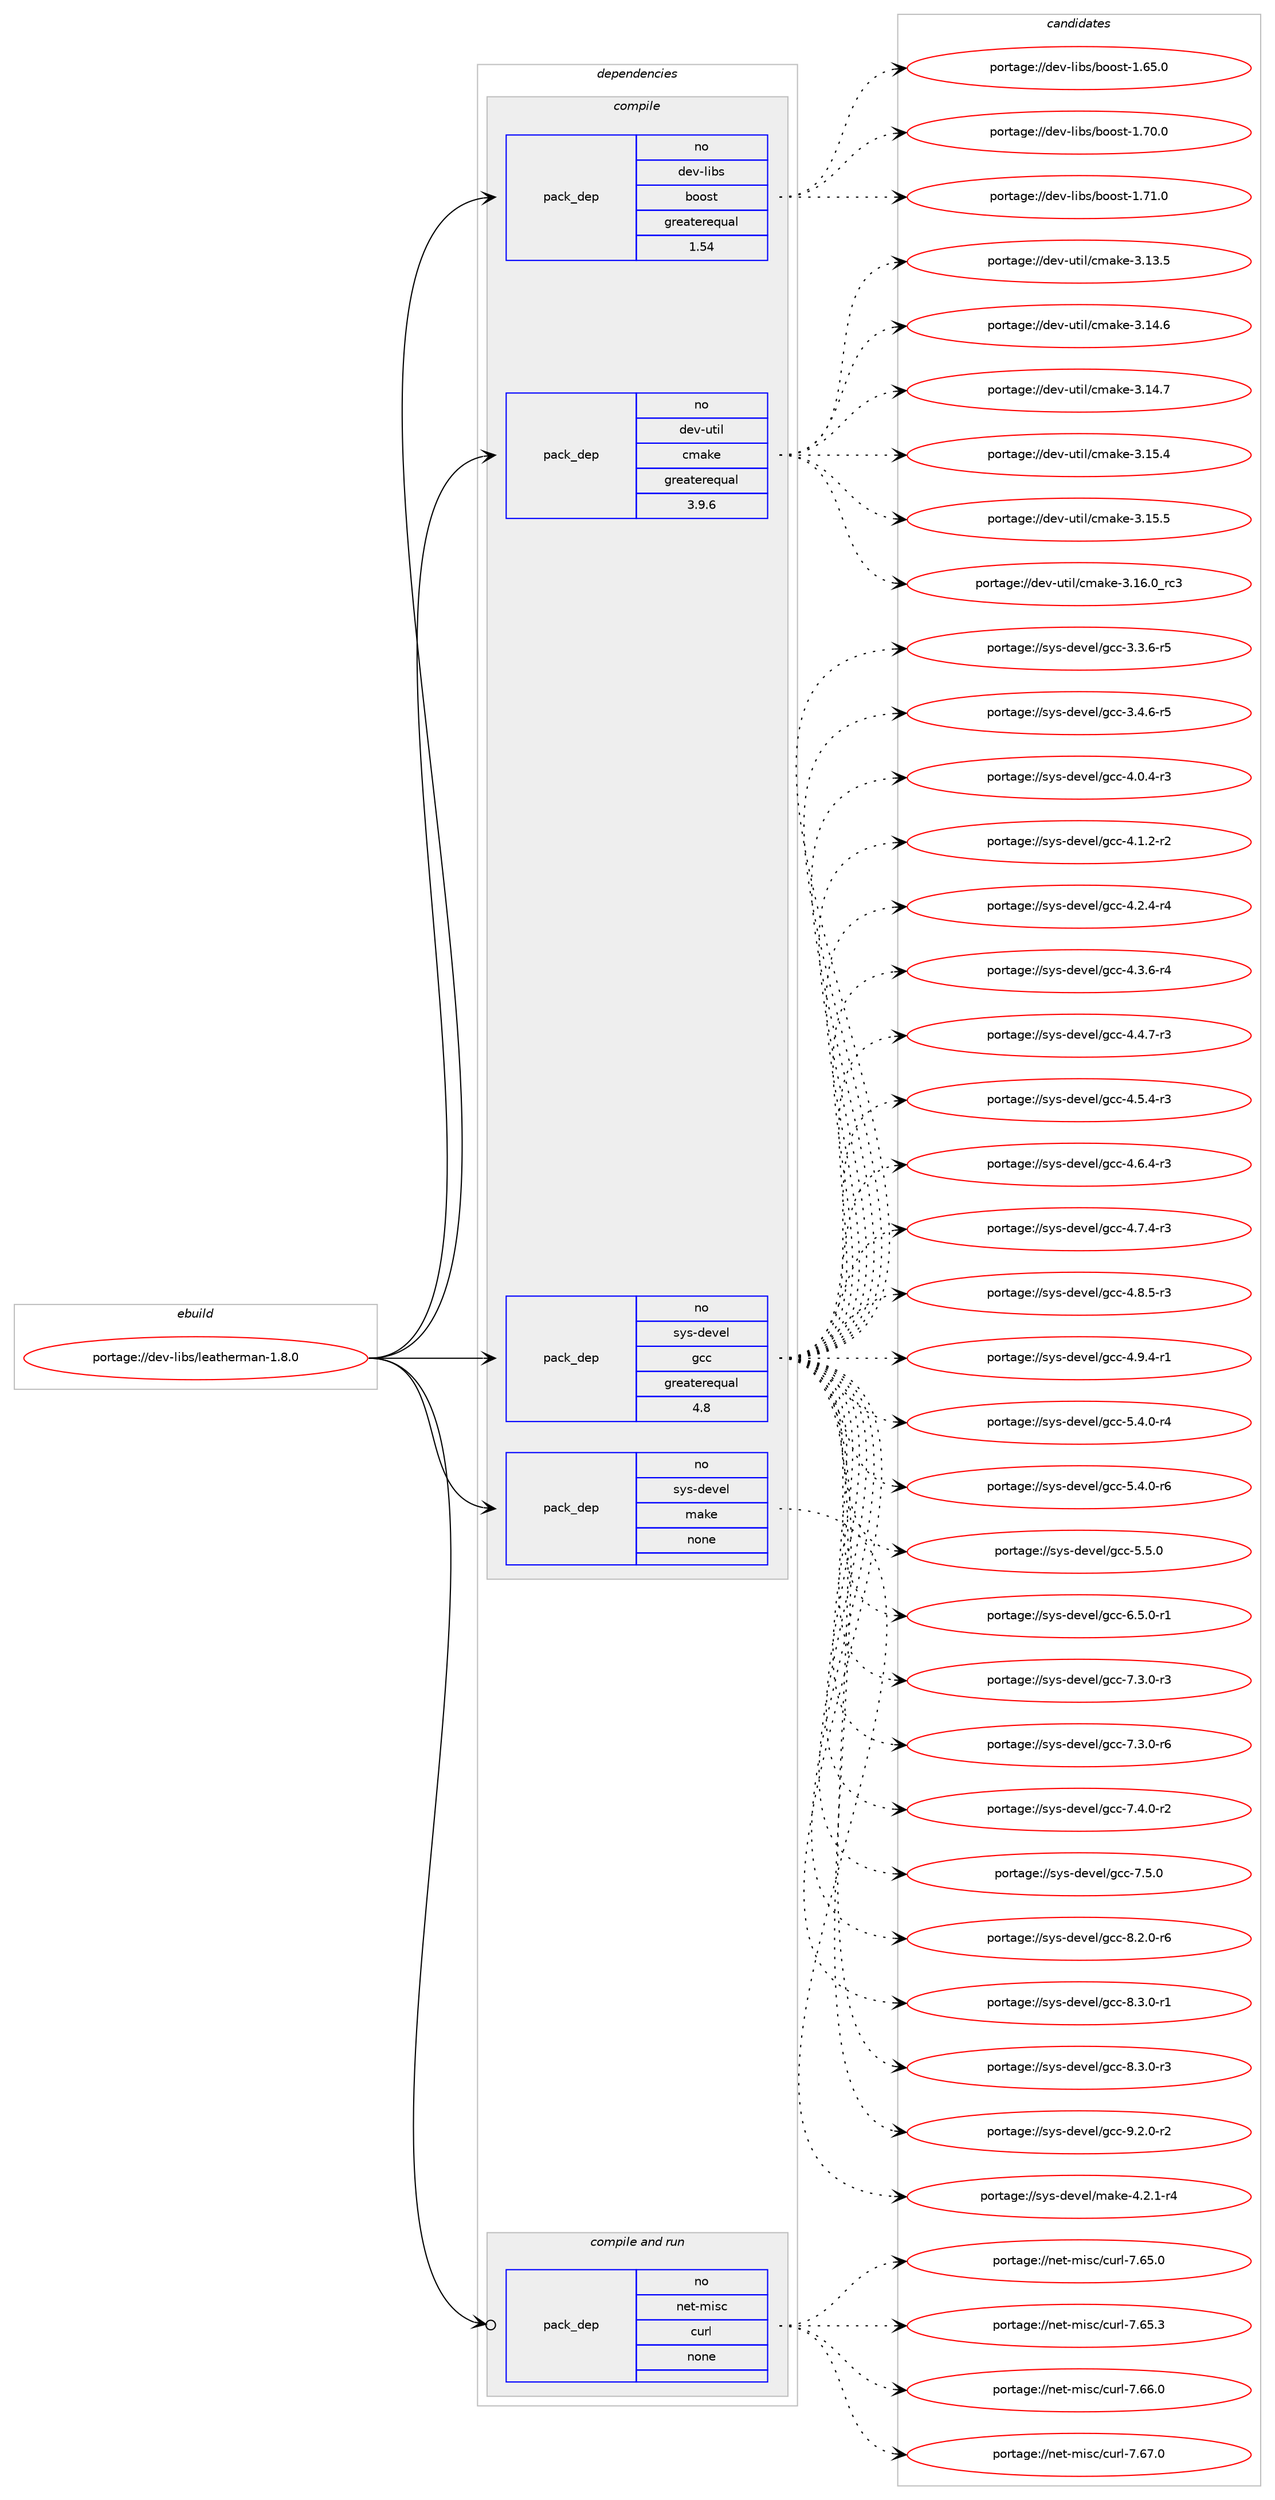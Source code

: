 digraph prolog {

# *************
# Graph options
# *************

newrank=true;
concentrate=true;
compound=true;
graph [rankdir=LR,fontname=Helvetica,fontsize=10,ranksep=1.5];#, ranksep=2.5, nodesep=0.2];
edge  [arrowhead=vee];
node  [fontname=Helvetica,fontsize=10];

# **********
# The ebuild
# **********

subgraph cluster_leftcol {
color=gray;
rank=same;
label=<<i>ebuild</i>>;
id [label="portage://dev-libs/leatherman-1.8.0", color=red, width=4, href="../dev-libs/leatherman-1.8.0.svg"];
}

# ****************
# The dependencies
# ****************

subgraph cluster_midcol {
color=gray;
label=<<i>dependencies</i>>;
subgraph cluster_compile {
fillcolor="#eeeeee";
style=filled;
label=<<i>compile</i>>;
subgraph pack75888 {
dependency99684 [label=<<TABLE BORDER="0" CELLBORDER="1" CELLSPACING="0" CELLPADDING="4" WIDTH="220"><TR><TD ROWSPAN="6" CELLPADDING="30">pack_dep</TD></TR><TR><TD WIDTH="110">no</TD></TR><TR><TD>dev-libs</TD></TR><TR><TD>boost</TD></TR><TR><TD>greaterequal</TD></TR><TR><TD>1.54</TD></TR></TABLE>>, shape=none, color=blue];
}
id:e -> dependency99684:w [weight=20,style="solid",arrowhead="vee"];
subgraph pack75889 {
dependency99685 [label=<<TABLE BORDER="0" CELLBORDER="1" CELLSPACING="0" CELLPADDING="4" WIDTH="220"><TR><TD ROWSPAN="6" CELLPADDING="30">pack_dep</TD></TR><TR><TD WIDTH="110">no</TD></TR><TR><TD>dev-util</TD></TR><TR><TD>cmake</TD></TR><TR><TD>greaterequal</TD></TR><TR><TD>3.9.6</TD></TR></TABLE>>, shape=none, color=blue];
}
id:e -> dependency99685:w [weight=20,style="solid",arrowhead="vee"];
subgraph pack75890 {
dependency99686 [label=<<TABLE BORDER="0" CELLBORDER="1" CELLSPACING="0" CELLPADDING="4" WIDTH="220"><TR><TD ROWSPAN="6" CELLPADDING="30">pack_dep</TD></TR><TR><TD WIDTH="110">no</TD></TR><TR><TD>sys-devel</TD></TR><TR><TD>gcc</TD></TR><TR><TD>greaterequal</TD></TR><TR><TD>4.8</TD></TR></TABLE>>, shape=none, color=blue];
}
id:e -> dependency99686:w [weight=20,style="solid",arrowhead="vee"];
subgraph pack75891 {
dependency99687 [label=<<TABLE BORDER="0" CELLBORDER="1" CELLSPACING="0" CELLPADDING="4" WIDTH="220"><TR><TD ROWSPAN="6" CELLPADDING="30">pack_dep</TD></TR><TR><TD WIDTH="110">no</TD></TR><TR><TD>sys-devel</TD></TR><TR><TD>make</TD></TR><TR><TD>none</TD></TR><TR><TD></TD></TR></TABLE>>, shape=none, color=blue];
}
id:e -> dependency99687:w [weight=20,style="solid",arrowhead="vee"];
}
subgraph cluster_compileandrun {
fillcolor="#eeeeee";
style=filled;
label=<<i>compile and run</i>>;
subgraph pack75892 {
dependency99688 [label=<<TABLE BORDER="0" CELLBORDER="1" CELLSPACING="0" CELLPADDING="4" WIDTH="220"><TR><TD ROWSPAN="6" CELLPADDING="30">pack_dep</TD></TR><TR><TD WIDTH="110">no</TD></TR><TR><TD>net-misc</TD></TR><TR><TD>curl</TD></TR><TR><TD>none</TD></TR><TR><TD></TD></TR></TABLE>>, shape=none, color=blue];
}
id:e -> dependency99688:w [weight=20,style="solid",arrowhead="odotvee"];
}
subgraph cluster_run {
fillcolor="#eeeeee";
style=filled;
label=<<i>run</i>>;
}
}

# **************
# The candidates
# **************

subgraph cluster_choices {
rank=same;
color=gray;
label=<<i>candidates</i>>;

subgraph choice75888 {
color=black;
nodesep=1;
choiceportage1001011184510810598115479811111111511645494654534648 [label="portage://dev-libs/boost-1.65.0", color=red, width=4,href="../dev-libs/boost-1.65.0.svg"];
choiceportage1001011184510810598115479811111111511645494655484648 [label="portage://dev-libs/boost-1.70.0", color=red, width=4,href="../dev-libs/boost-1.70.0.svg"];
choiceportage1001011184510810598115479811111111511645494655494648 [label="portage://dev-libs/boost-1.71.0", color=red, width=4,href="../dev-libs/boost-1.71.0.svg"];
dependency99684:e -> choiceportage1001011184510810598115479811111111511645494654534648:w [style=dotted,weight="100"];
dependency99684:e -> choiceportage1001011184510810598115479811111111511645494655484648:w [style=dotted,weight="100"];
dependency99684:e -> choiceportage1001011184510810598115479811111111511645494655494648:w [style=dotted,weight="100"];
}
subgraph choice75889 {
color=black;
nodesep=1;
choiceportage1001011184511711610510847991099710710145514649514653 [label="portage://dev-util/cmake-3.13.5", color=red, width=4,href="../dev-util/cmake-3.13.5.svg"];
choiceportage1001011184511711610510847991099710710145514649524654 [label="portage://dev-util/cmake-3.14.6", color=red, width=4,href="../dev-util/cmake-3.14.6.svg"];
choiceportage1001011184511711610510847991099710710145514649524655 [label="portage://dev-util/cmake-3.14.7", color=red, width=4,href="../dev-util/cmake-3.14.7.svg"];
choiceportage1001011184511711610510847991099710710145514649534652 [label="portage://dev-util/cmake-3.15.4", color=red, width=4,href="../dev-util/cmake-3.15.4.svg"];
choiceportage1001011184511711610510847991099710710145514649534653 [label="portage://dev-util/cmake-3.15.5", color=red, width=4,href="../dev-util/cmake-3.15.5.svg"];
choiceportage1001011184511711610510847991099710710145514649544648951149951 [label="portage://dev-util/cmake-3.16.0_rc3", color=red, width=4,href="../dev-util/cmake-3.16.0_rc3.svg"];
dependency99685:e -> choiceportage1001011184511711610510847991099710710145514649514653:w [style=dotted,weight="100"];
dependency99685:e -> choiceportage1001011184511711610510847991099710710145514649524654:w [style=dotted,weight="100"];
dependency99685:e -> choiceportage1001011184511711610510847991099710710145514649524655:w [style=dotted,weight="100"];
dependency99685:e -> choiceportage1001011184511711610510847991099710710145514649534652:w [style=dotted,weight="100"];
dependency99685:e -> choiceportage1001011184511711610510847991099710710145514649534653:w [style=dotted,weight="100"];
dependency99685:e -> choiceportage1001011184511711610510847991099710710145514649544648951149951:w [style=dotted,weight="100"];
}
subgraph choice75890 {
color=black;
nodesep=1;
choiceportage115121115451001011181011084710399994551465146544511453 [label="portage://sys-devel/gcc-3.3.6-r5", color=red, width=4,href="../sys-devel/gcc-3.3.6-r5.svg"];
choiceportage115121115451001011181011084710399994551465246544511453 [label="portage://sys-devel/gcc-3.4.6-r5", color=red, width=4,href="../sys-devel/gcc-3.4.6-r5.svg"];
choiceportage115121115451001011181011084710399994552464846524511451 [label="portage://sys-devel/gcc-4.0.4-r3", color=red, width=4,href="../sys-devel/gcc-4.0.4-r3.svg"];
choiceportage115121115451001011181011084710399994552464946504511450 [label="portage://sys-devel/gcc-4.1.2-r2", color=red, width=4,href="../sys-devel/gcc-4.1.2-r2.svg"];
choiceportage115121115451001011181011084710399994552465046524511452 [label="portage://sys-devel/gcc-4.2.4-r4", color=red, width=4,href="../sys-devel/gcc-4.2.4-r4.svg"];
choiceportage115121115451001011181011084710399994552465146544511452 [label="portage://sys-devel/gcc-4.3.6-r4", color=red, width=4,href="../sys-devel/gcc-4.3.6-r4.svg"];
choiceportage115121115451001011181011084710399994552465246554511451 [label="portage://sys-devel/gcc-4.4.7-r3", color=red, width=4,href="../sys-devel/gcc-4.4.7-r3.svg"];
choiceportage115121115451001011181011084710399994552465346524511451 [label="portage://sys-devel/gcc-4.5.4-r3", color=red, width=4,href="../sys-devel/gcc-4.5.4-r3.svg"];
choiceportage115121115451001011181011084710399994552465446524511451 [label="portage://sys-devel/gcc-4.6.4-r3", color=red, width=4,href="../sys-devel/gcc-4.6.4-r3.svg"];
choiceportage115121115451001011181011084710399994552465546524511451 [label="portage://sys-devel/gcc-4.7.4-r3", color=red, width=4,href="../sys-devel/gcc-4.7.4-r3.svg"];
choiceportage115121115451001011181011084710399994552465646534511451 [label="portage://sys-devel/gcc-4.8.5-r3", color=red, width=4,href="../sys-devel/gcc-4.8.5-r3.svg"];
choiceportage115121115451001011181011084710399994552465746524511449 [label="portage://sys-devel/gcc-4.9.4-r1", color=red, width=4,href="../sys-devel/gcc-4.9.4-r1.svg"];
choiceportage115121115451001011181011084710399994553465246484511452 [label="portage://sys-devel/gcc-5.4.0-r4", color=red, width=4,href="../sys-devel/gcc-5.4.0-r4.svg"];
choiceportage115121115451001011181011084710399994553465246484511454 [label="portage://sys-devel/gcc-5.4.0-r6", color=red, width=4,href="../sys-devel/gcc-5.4.0-r6.svg"];
choiceportage11512111545100101118101108471039999455346534648 [label="portage://sys-devel/gcc-5.5.0", color=red, width=4,href="../sys-devel/gcc-5.5.0.svg"];
choiceportage115121115451001011181011084710399994554465346484511449 [label="portage://sys-devel/gcc-6.5.0-r1", color=red, width=4,href="../sys-devel/gcc-6.5.0-r1.svg"];
choiceportage115121115451001011181011084710399994555465146484511451 [label="portage://sys-devel/gcc-7.3.0-r3", color=red, width=4,href="../sys-devel/gcc-7.3.0-r3.svg"];
choiceportage115121115451001011181011084710399994555465146484511454 [label="portage://sys-devel/gcc-7.3.0-r6", color=red, width=4,href="../sys-devel/gcc-7.3.0-r6.svg"];
choiceportage115121115451001011181011084710399994555465246484511450 [label="portage://sys-devel/gcc-7.4.0-r2", color=red, width=4,href="../sys-devel/gcc-7.4.0-r2.svg"];
choiceportage11512111545100101118101108471039999455546534648 [label="portage://sys-devel/gcc-7.5.0", color=red, width=4,href="../sys-devel/gcc-7.5.0.svg"];
choiceportage115121115451001011181011084710399994556465046484511454 [label="portage://sys-devel/gcc-8.2.0-r6", color=red, width=4,href="../sys-devel/gcc-8.2.0-r6.svg"];
choiceportage115121115451001011181011084710399994556465146484511449 [label="portage://sys-devel/gcc-8.3.0-r1", color=red, width=4,href="../sys-devel/gcc-8.3.0-r1.svg"];
choiceportage115121115451001011181011084710399994556465146484511451 [label="portage://sys-devel/gcc-8.3.0-r3", color=red, width=4,href="../sys-devel/gcc-8.3.0-r3.svg"];
choiceportage115121115451001011181011084710399994557465046484511450 [label="portage://sys-devel/gcc-9.2.0-r2", color=red, width=4,href="../sys-devel/gcc-9.2.0-r2.svg"];
dependency99686:e -> choiceportage115121115451001011181011084710399994551465146544511453:w [style=dotted,weight="100"];
dependency99686:e -> choiceportage115121115451001011181011084710399994551465246544511453:w [style=dotted,weight="100"];
dependency99686:e -> choiceportage115121115451001011181011084710399994552464846524511451:w [style=dotted,weight="100"];
dependency99686:e -> choiceportage115121115451001011181011084710399994552464946504511450:w [style=dotted,weight="100"];
dependency99686:e -> choiceportage115121115451001011181011084710399994552465046524511452:w [style=dotted,weight="100"];
dependency99686:e -> choiceportage115121115451001011181011084710399994552465146544511452:w [style=dotted,weight="100"];
dependency99686:e -> choiceportage115121115451001011181011084710399994552465246554511451:w [style=dotted,weight="100"];
dependency99686:e -> choiceportage115121115451001011181011084710399994552465346524511451:w [style=dotted,weight="100"];
dependency99686:e -> choiceportage115121115451001011181011084710399994552465446524511451:w [style=dotted,weight="100"];
dependency99686:e -> choiceportage115121115451001011181011084710399994552465546524511451:w [style=dotted,weight="100"];
dependency99686:e -> choiceportage115121115451001011181011084710399994552465646534511451:w [style=dotted,weight="100"];
dependency99686:e -> choiceportage115121115451001011181011084710399994552465746524511449:w [style=dotted,weight="100"];
dependency99686:e -> choiceportage115121115451001011181011084710399994553465246484511452:w [style=dotted,weight="100"];
dependency99686:e -> choiceportage115121115451001011181011084710399994553465246484511454:w [style=dotted,weight="100"];
dependency99686:e -> choiceportage11512111545100101118101108471039999455346534648:w [style=dotted,weight="100"];
dependency99686:e -> choiceportage115121115451001011181011084710399994554465346484511449:w [style=dotted,weight="100"];
dependency99686:e -> choiceportage115121115451001011181011084710399994555465146484511451:w [style=dotted,weight="100"];
dependency99686:e -> choiceportage115121115451001011181011084710399994555465146484511454:w [style=dotted,weight="100"];
dependency99686:e -> choiceportage115121115451001011181011084710399994555465246484511450:w [style=dotted,weight="100"];
dependency99686:e -> choiceportage11512111545100101118101108471039999455546534648:w [style=dotted,weight="100"];
dependency99686:e -> choiceportage115121115451001011181011084710399994556465046484511454:w [style=dotted,weight="100"];
dependency99686:e -> choiceportage115121115451001011181011084710399994556465146484511449:w [style=dotted,weight="100"];
dependency99686:e -> choiceportage115121115451001011181011084710399994556465146484511451:w [style=dotted,weight="100"];
dependency99686:e -> choiceportage115121115451001011181011084710399994557465046484511450:w [style=dotted,weight="100"];
}
subgraph choice75891 {
color=black;
nodesep=1;
choiceportage1151211154510010111810110847109971071014552465046494511452 [label="portage://sys-devel/make-4.2.1-r4", color=red, width=4,href="../sys-devel/make-4.2.1-r4.svg"];
dependency99687:e -> choiceportage1151211154510010111810110847109971071014552465046494511452:w [style=dotted,weight="100"];
}
subgraph choice75892 {
color=black;
nodesep=1;
choiceportage1101011164510910511599479911711410845554654534648 [label="portage://net-misc/curl-7.65.0", color=red, width=4,href="../net-misc/curl-7.65.0.svg"];
choiceportage1101011164510910511599479911711410845554654534651 [label="portage://net-misc/curl-7.65.3", color=red, width=4,href="../net-misc/curl-7.65.3.svg"];
choiceportage1101011164510910511599479911711410845554654544648 [label="portage://net-misc/curl-7.66.0", color=red, width=4,href="../net-misc/curl-7.66.0.svg"];
choiceportage1101011164510910511599479911711410845554654554648 [label="portage://net-misc/curl-7.67.0", color=red, width=4,href="../net-misc/curl-7.67.0.svg"];
dependency99688:e -> choiceportage1101011164510910511599479911711410845554654534648:w [style=dotted,weight="100"];
dependency99688:e -> choiceportage1101011164510910511599479911711410845554654534651:w [style=dotted,weight="100"];
dependency99688:e -> choiceportage1101011164510910511599479911711410845554654544648:w [style=dotted,weight="100"];
dependency99688:e -> choiceportage1101011164510910511599479911711410845554654554648:w [style=dotted,weight="100"];
}
}

}
